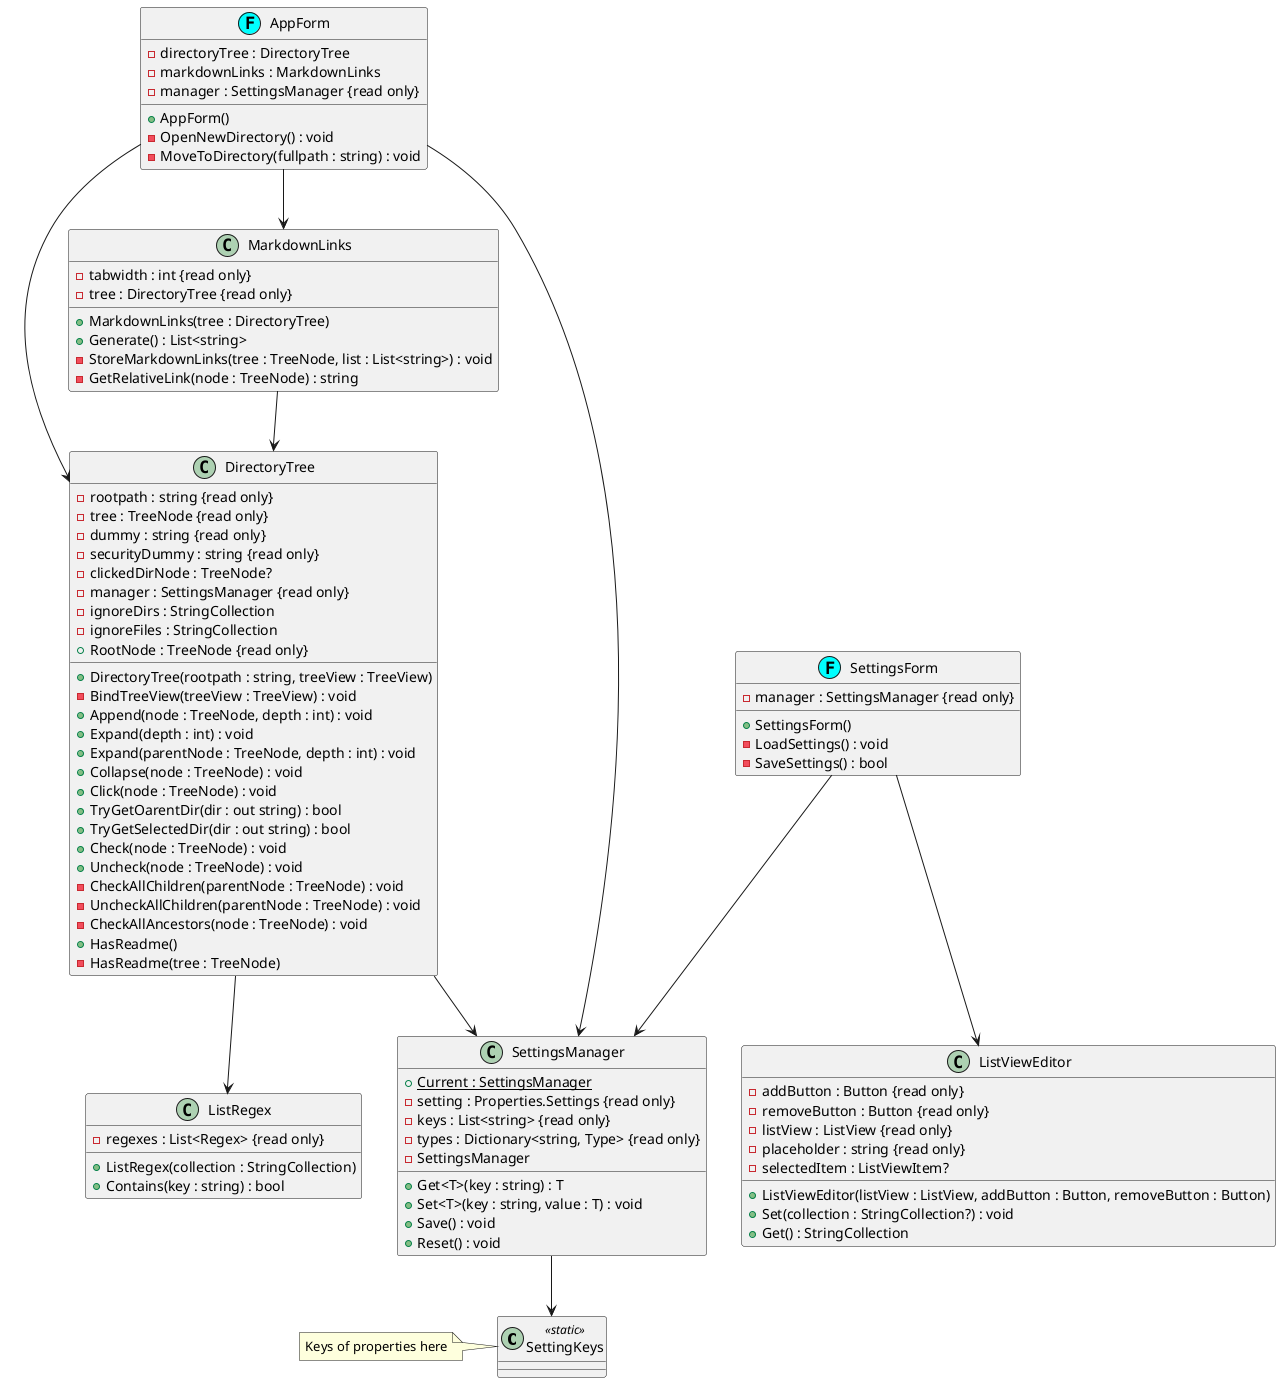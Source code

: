 @startuml ClassDiagram
class SettingKeys <<static>>
{
}
note left of SettingKeys
    Keys of properties here
end note

SettingsManager --> SettingKeys
class SettingsManager
{
'{static} - instance : SettingsManager
{static} + Current : SettingsManager
' + this[key : string] : object as PropertyIndexer
- setting : Properties.Settings {read only}
- keys : List<string> {read only}
- types : Dictionary<string, Type> {read only}
- SettingsManager
+ Get<T>(key : string) : T
+ Set<T>(key : string, value : T) : void
+ Save() : void
+ Reset() : void
}
' note left of SettingsManager::PropertyIndexer
'     Indexer of property
' end note

' AppForm -up-|> Form
' SettingsForm -up-|> Form
' class Form << (F, #00ffff) >>
' {
'     '
' }

AppForm --> DirectoryTree
AppForm --> MarkdownLinks
AppForm --> SettingsManager
class AppForm << (F, #00ffff) >>
{
    - directoryTree : DirectoryTree
    - markdownLinks : MarkdownLinks
    - manager : SettingsManager {read only}
    '
    + AppForm()
    - OpenNewDirectory() : void
    - MoveToDirectory(fullpath : string) : void

}

SettingsForm --> SettingsManager
SettingsForm --> ListViewEditor
class SettingsForm << (F, #00ffff) >>
{
    - manager : SettingsManager {read only}
    '
    + SettingsForm()
    - LoadSettings() : void
    - SaveSettings() : bool
}

DirectoryTree --> SettingsManager
DirectoryTree --> ListRegex
class DirectoryTree
{
    - rootpath : string {read only}
    - tree : TreeNode {read only}
    - dummy : string {read only}
    - securityDummy : string {read only}
    - clickedDirNode : TreeNode?
    '
    - manager : SettingsManager {read only}
    '
    - ignoreDirs : StringCollection
    - ignoreFiles : StringCollection
    '
    + RootNode : TreeNode {read only}
    '
    + DirectoryTree(rootpath : string, treeView : TreeView)
    - BindTreeView(treeView : TreeView) : void
    + Append(node : TreeNode, depth : int) : void
    + Expand(depth : int) : void
    + Expand(parentNode : TreeNode, depth : int) : void
    + Collapse(node : TreeNode) : void
    + Click(node : TreeNode) : void
    + TryGetOarentDir(dir : out string) : bool
    + TryGetSelectedDir(dir : out string) : bool
    + Check(node : TreeNode) : void
    + Uncheck(node : TreeNode) : void
    - CheckAllChildren(parentNode : TreeNode) : void
    - UncheckAllChildren(parentNode : TreeNode) : void
    - CheckAllAncestors(node : TreeNode) : void
    + HasReadme()
    - HasReadme(tree : TreeNode)
}

MarkdownLinks --> DirectoryTree
class MarkdownLinks
{
    - tabwidth : int {read only}
    - tree : DirectoryTree {read only}

    + MarkdownLinks(tree : DirectoryTree)
    + Generate() : List<string>
    - StoreMarkdownLinks(tree : TreeNode, list : List<string>) : void
    - GetRelativeLink(node : TreeNode) : string
}


class ListViewEditor
{
    - addButton : Button {read only}
    - removeButton : Button {read only}
    - listView : ListView {read only}
    '
    - placeholder : string {read only}
    - selectedItem : ListViewItem?
    '
    + ListViewEditor(listView : ListView, addButton : Button, removeButton : Button)
    + Set(collection : StringCollection?) : void
    + Get() : StringCollection
}


class ListRegex
{
    - regexes : List<Regex> {read only}

    + ListRegex(collection : StringCollection)
    + Contains(key : string) : bool
}

@enduml
